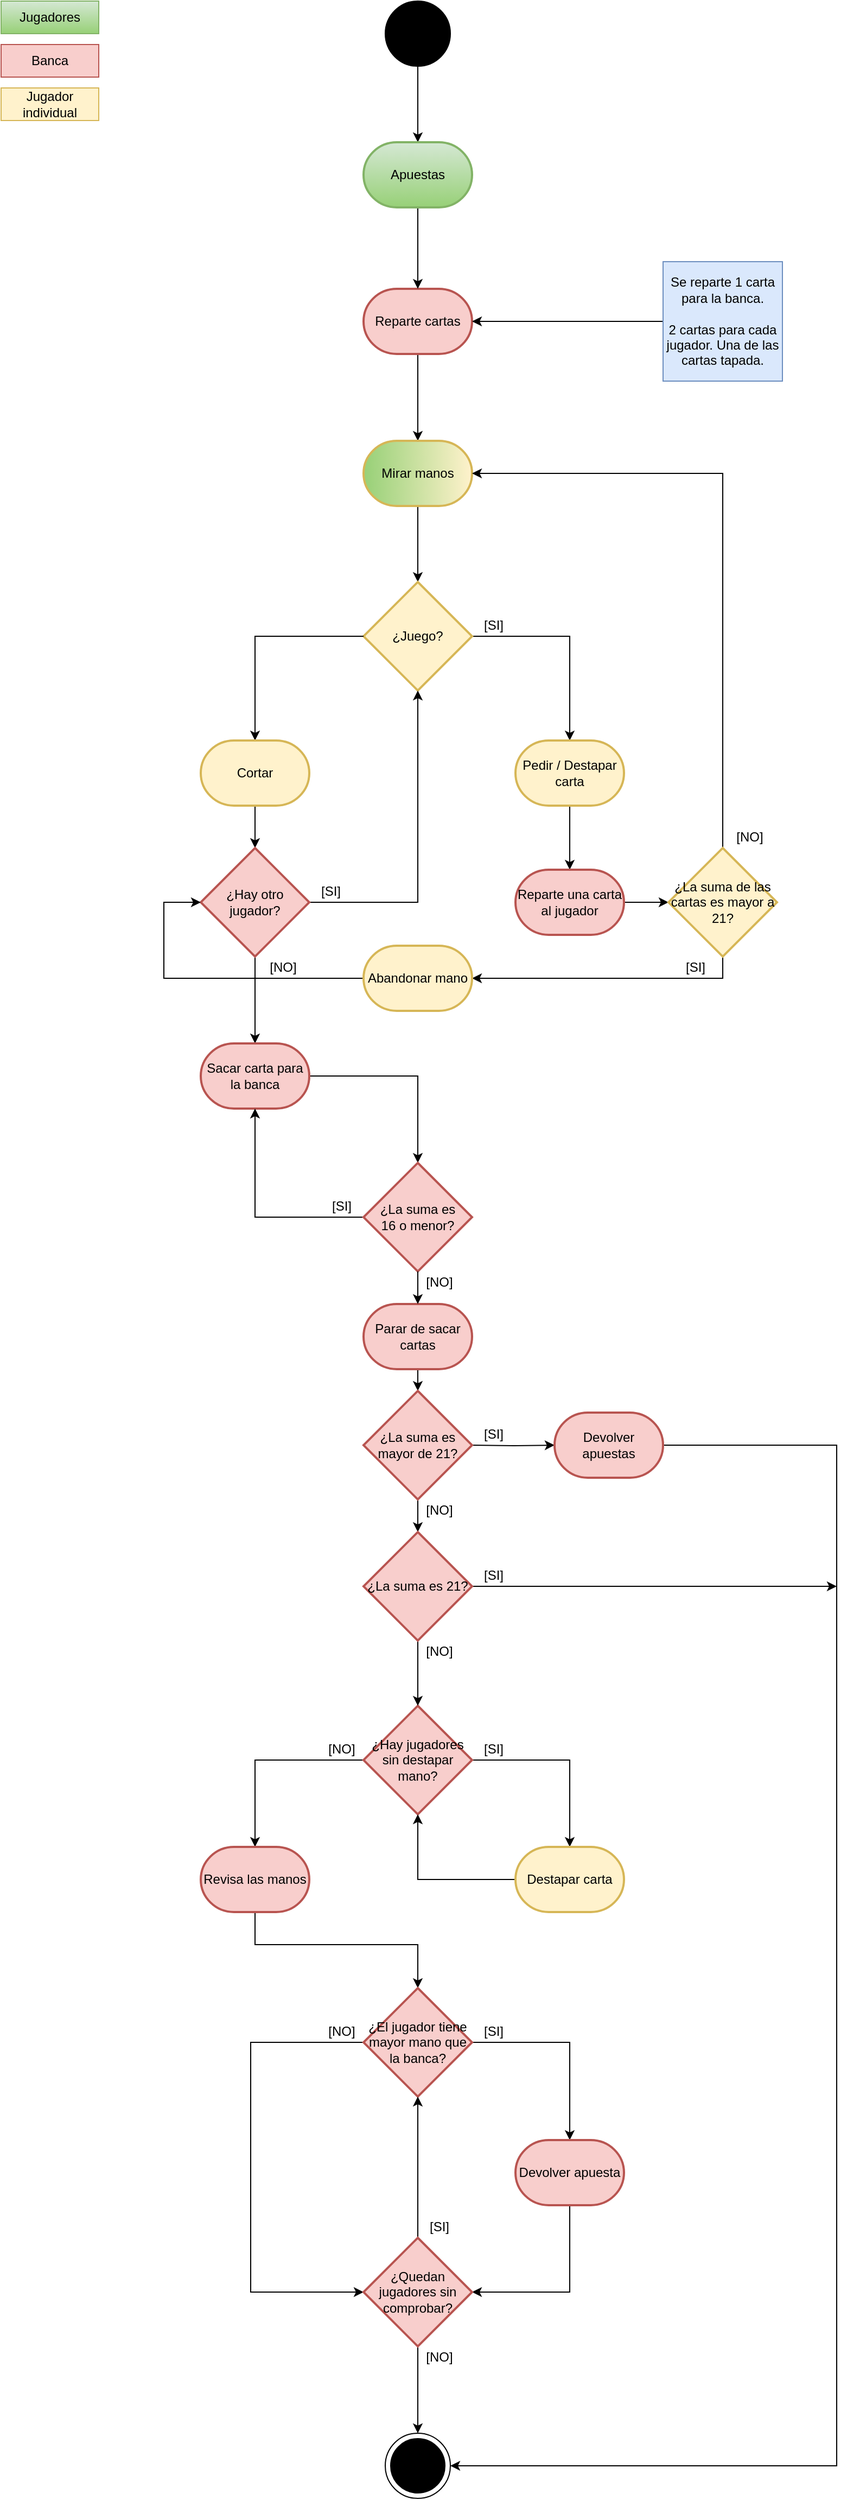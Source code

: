 <mxfile version="13.7.9" type="device"><diagram id="K2ahWtyJHRapCGM3iDgw" name="Página-1"><mxGraphModel dx="1024" dy="1761" grid="1" gridSize="10" guides="1" tooltips="1" connect="1" arrows="1" fold="1" page="1" pageScale="1" pageWidth="827" pageHeight="1169" math="0" shadow="0"><root><mxCell id="0"/><mxCell id="1" parent="0"/><mxCell id="1eTTexicD7tVvNAE-BYd-19" style="edgeStyle=orthogonalEdgeStyle;rounded=0;orthogonalLoop=1;jettySize=auto;html=1;" parent="1" source="1eTTexicD7tVvNAE-BYd-1" target="1eTTexicD7tVvNAE-BYd-18" edge="1"><mxGeometry relative="1" as="geometry"/></mxCell><mxCell id="1eTTexicD7tVvNAE-BYd-1" value="" style="ellipse;whiteSpace=wrap;html=1;aspect=fixed;fillColor=#000000;" parent="1" vertex="1"><mxGeometry x="384" y="-1150" width="60" height="60" as="geometry"/></mxCell><mxCell id="1eTTexicD7tVvNAE-BYd-9" style="edgeStyle=orthogonalEdgeStyle;rounded=0;orthogonalLoop=1;jettySize=auto;html=1;" parent="1" source="1eTTexicD7tVvNAE-BYd-2" target="1eTTexicD7tVvNAE-BYd-8" edge="1"><mxGeometry relative="1" as="geometry"/></mxCell><mxCell id="1eTTexicD7tVvNAE-BYd-2" value="Reparte cartas" style="strokeWidth=2;html=1;shape=mxgraph.flowchart.terminator;whiteSpace=wrap;fillColor=#f8cecc;strokeColor=#b85450;" parent="1" vertex="1"><mxGeometry x="364" y="-885" width="100" height="60" as="geometry"/></mxCell><mxCell id="1eTTexicD7tVvNAE-BYd-7" style="edgeStyle=orthogonalEdgeStyle;rounded=0;orthogonalLoop=1;jettySize=auto;html=1;" parent="1" source="1eTTexicD7tVvNAE-BYd-6" target="1eTTexicD7tVvNAE-BYd-2" edge="1"><mxGeometry relative="1" as="geometry"/></mxCell><mxCell id="1eTTexicD7tVvNAE-BYd-6" value="Se reparte 1 carta para la banca.&lt;br&gt;&lt;br&gt;2 cartas para cada jugador. Una de las cartas tapada." style="whiteSpace=wrap;html=1;aspect=fixed;fillColor=#dae8fc;strokeColor=#6c8ebf;" parent="1" vertex="1"><mxGeometry x="640" y="-910" width="110" height="110" as="geometry"/></mxCell><mxCell id="1eTTexicD7tVvNAE-BYd-11" style="edgeStyle=orthogonalEdgeStyle;rounded=0;orthogonalLoop=1;jettySize=auto;html=1;entryX=0.5;entryY=0;entryDx=0;entryDy=0;entryPerimeter=0;" parent="1" source="1eTTexicD7tVvNAE-BYd-8" target="1eTTexicD7tVvNAE-BYd-10" edge="1"><mxGeometry relative="1" as="geometry"/></mxCell><mxCell id="1eTTexicD7tVvNAE-BYd-8" value="Mirar manos" style="strokeWidth=2;html=1;shape=mxgraph.flowchart.terminator;whiteSpace=wrap;strokeColor=#d6b656;gradientDirection=east;gradientColor=#FFF2CC;fillColor=#97D077;" parent="1" vertex="1"><mxGeometry x="364" y="-745" width="100" height="60" as="geometry"/></mxCell><mxCell id="1eTTexicD7tVvNAE-BYd-13" style="edgeStyle=orthogonalEdgeStyle;rounded=0;orthogonalLoop=1;jettySize=auto;html=1;" parent="1" source="1eTTexicD7tVvNAE-BYd-10" target="1eTTexicD7tVvNAE-BYd-12" edge="1"><mxGeometry relative="1" as="geometry"/></mxCell><mxCell id="1eTTexicD7tVvNAE-BYd-10" value="¿Juego?" style="strokeWidth=2;html=1;shape=mxgraph.flowchart.decision;whiteSpace=wrap;fillColor=#fff2cc;strokeColor=#d6b656;" parent="1" vertex="1"><mxGeometry x="364" y="-615" width="100" height="100" as="geometry"/></mxCell><mxCell id="1eTTexicD7tVvNAE-BYd-22" style="edgeStyle=orthogonalEdgeStyle;rounded=0;orthogonalLoop=1;jettySize=auto;html=1;" parent="1" source="1eTTexicD7tVvNAE-BYd-12" target="1eTTexicD7tVvNAE-BYd-21" edge="1"><mxGeometry relative="1" as="geometry"/></mxCell><mxCell id="1eTTexicD7tVvNAE-BYd-12" value="Pedir / Destapar carta" style="strokeWidth=2;html=1;shape=mxgraph.flowchart.terminator;whiteSpace=wrap;fillColor=#fff2cc;strokeColor=#d6b656;" parent="1" vertex="1"><mxGeometry x="504" y="-469" width="100" height="60" as="geometry"/></mxCell><mxCell id="1eTTexicD7tVvNAE-BYd-14" style="edgeStyle=orthogonalEdgeStyle;rounded=0;orthogonalLoop=1;jettySize=auto;html=1;exitX=0;exitY=0.5;exitDx=0;exitDy=0;exitPerimeter=0;" parent="1" source="1eTTexicD7tVvNAE-BYd-10" target="1eTTexicD7tVvNAE-BYd-15" edge="1"><mxGeometry relative="1" as="geometry"><mxPoint x="190" y="-565" as="sourcePoint"/></mxGeometry></mxCell><mxCell id="1eTTexicD7tVvNAE-BYd-28" style="edgeStyle=orthogonalEdgeStyle;rounded=0;orthogonalLoop=1;jettySize=auto;html=1;entryX=0.5;entryY=0;entryDx=0;entryDy=0;entryPerimeter=0;" parent="1" source="1eTTexicD7tVvNAE-BYd-15" target="1eTTexicD7tVvNAE-BYd-25" edge="1"><mxGeometry relative="1" as="geometry"/></mxCell><mxCell id="1eTTexicD7tVvNAE-BYd-15" value="Cortar" style="strokeWidth=2;html=1;shape=mxgraph.flowchart.terminator;whiteSpace=wrap;fillColor=#fff2cc;strokeColor=#d6b656;" parent="1" vertex="1"><mxGeometry x="214" y="-469" width="100" height="60" as="geometry"/></mxCell><mxCell id="1eTTexicD7tVvNAE-BYd-16" value="[SI]" style="text;html=1;strokeColor=none;fillColor=none;align=center;verticalAlign=middle;whiteSpace=wrap;rounded=0;" parent="1" vertex="1"><mxGeometry x="464" y="-585" width="40" height="20" as="geometry"/></mxCell><mxCell id="1eTTexicD7tVvNAE-BYd-17" value="[NO]" style="text;html=1;strokeColor=none;fillColor=none;align=center;verticalAlign=middle;whiteSpace=wrap;rounded=0;" parent="1" vertex="1"><mxGeometry x="700" y="-390" width="40" height="20" as="geometry"/></mxCell><mxCell id="1eTTexicD7tVvNAE-BYd-20" style="edgeStyle=orthogonalEdgeStyle;rounded=0;orthogonalLoop=1;jettySize=auto;html=1;entryX=0.5;entryY=0;entryDx=0;entryDy=0;entryPerimeter=0;" parent="1" source="1eTTexicD7tVvNAE-BYd-18" target="1eTTexicD7tVvNAE-BYd-2" edge="1"><mxGeometry relative="1" as="geometry"/></mxCell><mxCell id="1eTTexicD7tVvNAE-BYd-18" value="Apuestas" style="strokeWidth=2;html=1;shape=mxgraph.flowchart.terminator;whiteSpace=wrap;fillColor=#d5e8d4;strokeColor=#82b366;gradientColor=#97d077;" parent="1" vertex="1"><mxGeometry x="364" y="-1020" width="100" height="60" as="geometry"/></mxCell><mxCell id="1eTTexicD7tVvNAE-BYd-51" style="edgeStyle=orthogonalEdgeStyle;rounded=0;orthogonalLoop=1;jettySize=auto;html=1;entryX=0;entryY=0.5;entryDx=0;entryDy=0;entryPerimeter=0;" parent="1" source="1eTTexicD7tVvNAE-BYd-21" target="1eTTexicD7tVvNAE-BYd-49" edge="1"><mxGeometry relative="1" as="geometry"/></mxCell><mxCell id="1eTTexicD7tVvNAE-BYd-21" value="Reparte una carta al jugador" style="strokeWidth=2;html=1;shape=mxgraph.flowchart.terminator;whiteSpace=wrap;fillColor=#f8cecc;strokeColor=#b85450;" parent="1" vertex="1"><mxGeometry x="504" y="-350" width="100" height="60" as="geometry"/></mxCell><mxCell id="1eTTexicD7tVvNAE-BYd-26" style="edgeStyle=orthogonalEdgeStyle;rounded=0;orthogonalLoop=1;jettySize=auto;html=1;entryX=0.5;entryY=1;entryDx=0;entryDy=0;entryPerimeter=0;" parent="1" source="1eTTexicD7tVvNAE-BYd-25" target="1eTTexicD7tVvNAE-BYd-10" edge="1"><mxGeometry relative="1" as="geometry"/></mxCell><mxCell id="1eTTexicD7tVvNAE-BYd-31" style="edgeStyle=orthogonalEdgeStyle;rounded=0;orthogonalLoop=1;jettySize=auto;html=1;entryX=0.5;entryY=0;entryDx=0;entryDy=0;entryPerimeter=0;" parent="1" source="1eTTexicD7tVvNAE-BYd-25" target="1eTTexicD7tVvNAE-BYd-30" edge="1"><mxGeometry relative="1" as="geometry"/></mxCell><mxCell id="1eTTexicD7tVvNAE-BYd-25" value="¿Hay otro jugador?" style="strokeWidth=2;html=1;shape=mxgraph.flowchart.decision;whiteSpace=wrap;fillColor=#f8cecc;strokeColor=#b85450;" parent="1" vertex="1"><mxGeometry x="214" y="-370" width="100" height="100" as="geometry"/></mxCell><mxCell id="1eTTexicD7tVvNAE-BYd-27" value="[SI]" style="text;html=1;strokeColor=none;fillColor=none;align=center;verticalAlign=middle;whiteSpace=wrap;rounded=0;" parent="1" vertex="1"><mxGeometry x="314" y="-340" width="40" height="20" as="geometry"/></mxCell><mxCell id="1eTTexicD7tVvNAE-BYd-34" style="edgeStyle=orthogonalEdgeStyle;rounded=0;orthogonalLoop=1;jettySize=auto;html=1;entryX=0.5;entryY=0;entryDx=0;entryDy=0;entryPerimeter=0;" parent="1" source="1eTTexicD7tVvNAE-BYd-30" target="1eTTexicD7tVvNAE-BYd-33" edge="1"><mxGeometry relative="1" as="geometry"/></mxCell><mxCell id="1eTTexicD7tVvNAE-BYd-30" value="Sacar carta para la banca" style="strokeWidth=2;html=1;shape=mxgraph.flowchart.terminator;whiteSpace=wrap;fillColor=#f8cecc;strokeColor=#b85450;" parent="1" vertex="1"><mxGeometry x="214" y="-190" width="100" height="60" as="geometry"/></mxCell><mxCell id="1eTTexicD7tVvNAE-BYd-32" value="[NO]" style="text;html=1;strokeColor=none;fillColor=none;align=center;verticalAlign=middle;whiteSpace=wrap;rounded=0;" parent="1" vertex="1"><mxGeometry x="270" y="-270" width="40" height="20" as="geometry"/></mxCell><mxCell id="1eTTexicD7tVvNAE-BYd-37" style="edgeStyle=orthogonalEdgeStyle;rounded=0;orthogonalLoop=1;jettySize=auto;html=1;entryX=0.5;entryY=1;entryDx=0;entryDy=0;entryPerimeter=0;" parent="1" source="1eTTexicD7tVvNAE-BYd-33" target="1eTTexicD7tVvNAE-BYd-30" edge="1"><mxGeometry relative="1" as="geometry"/></mxCell><mxCell id="1eTTexicD7tVvNAE-BYd-88" style="edgeStyle=orthogonalEdgeStyle;rounded=0;orthogonalLoop=1;jettySize=auto;html=1;" parent="1" source="1eTTexicD7tVvNAE-BYd-44" target="1eTTexicD7tVvNAE-BYd-86" edge="1"><mxGeometry relative="1" as="geometry"/></mxCell><mxCell id="1eTTexicD7tVvNAE-BYd-33" value="¿La suma es&lt;br&gt;16 o menor?" style="strokeWidth=2;html=1;shape=mxgraph.flowchart.decision;whiteSpace=wrap;fillColor=#f8cecc;strokeColor=#b85450;" parent="1" vertex="1"><mxGeometry x="364" y="-80" width="100" height="100" as="geometry"/></mxCell><mxCell id="1eTTexicD7tVvNAE-BYd-35" value="[SI]" style="text;html=1;strokeColor=none;fillColor=none;align=center;verticalAlign=middle;whiteSpace=wrap;rounded=0;" parent="1" vertex="1"><mxGeometry x="324" y="-50" width="40" height="20" as="geometry"/></mxCell><mxCell id="1eTTexicD7tVvNAE-BYd-41" value="[NO]" style="text;html=1;strokeColor=none;fillColor=none;align=center;verticalAlign=middle;whiteSpace=wrap;rounded=0;" parent="1" vertex="1"><mxGeometry x="414" y="20" width="40" height="20" as="geometry"/></mxCell><mxCell id="1eTTexicD7tVvNAE-BYd-47" style="edgeStyle=orthogonalEdgeStyle;rounded=0;orthogonalLoop=1;jettySize=auto;html=1;entryX=0.5;entryY=0;entryDx=0;entryDy=0;entryPerimeter=0;" parent="1" source="1eTTexicD7tVvNAE-BYd-42" target="1eTTexicD7tVvNAE-BYd-46" edge="1"><mxGeometry relative="1" as="geometry"/></mxCell><mxCell id="1eTTexicD7tVvNAE-BYd-62" style="edgeStyle=orthogonalEdgeStyle;rounded=0;orthogonalLoop=1;jettySize=auto;html=1;entryX=0.5;entryY=0;entryDx=0;entryDy=0;entryPerimeter=0;" parent="1" source="1eTTexicD7tVvNAE-BYd-42" target="1eTTexicD7tVvNAE-BYd-61" edge="1"><mxGeometry relative="1" as="geometry"/></mxCell><mxCell id="1eTTexicD7tVvNAE-BYd-42" value="¿Hay jugadores sin destapar mano?" style="strokeWidth=2;html=1;shape=mxgraph.flowchart.decision;whiteSpace=wrap;fillColor=#f8cecc;strokeColor=#b85450;" parent="1" vertex="1"><mxGeometry x="364" y="420" width="100" height="100" as="geometry"/></mxCell><mxCell id="1eTTexicD7tVvNAE-BYd-56" style="edgeStyle=orthogonalEdgeStyle;rounded=0;orthogonalLoop=1;jettySize=auto;html=1;entryX=0.5;entryY=1;entryDx=0;entryDy=0;entryPerimeter=0;" parent="1" source="1eTTexicD7tVvNAE-BYd-46" target="1eTTexicD7tVvNAE-BYd-42" edge="1"><mxGeometry relative="1" as="geometry"/></mxCell><mxCell id="1eTTexicD7tVvNAE-BYd-46" value="Destapar carta" style="strokeWidth=2;html=1;shape=mxgraph.flowchart.terminator;whiteSpace=wrap;fillColor=#fff2cc;strokeColor=#d6b656;" parent="1" vertex="1"><mxGeometry x="504" y="550" width="100" height="60" as="geometry"/></mxCell><mxCell id="1eTTexicD7tVvNAE-BYd-48" value="[SI]" style="text;html=1;strokeColor=none;fillColor=none;align=center;verticalAlign=middle;whiteSpace=wrap;rounded=0;" parent="1" vertex="1"><mxGeometry x="464" y="450" width="40" height="20" as="geometry"/></mxCell><mxCell id="1eTTexicD7tVvNAE-BYd-52" style="edgeStyle=orthogonalEdgeStyle;rounded=0;orthogonalLoop=1;jettySize=auto;html=1;entryX=1;entryY=0.5;entryDx=0;entryDy=0;entryPerimeter=0;" parent="1" source="1eTTexicD7tVvNAE-BYd-49" target="1eTTexicD7tVvNAE-BYd-8" edge="1"><mxGeometry relative="1" as="geometry"><Array as="points"><mxPoint x="695" y="-715"/></Array></mxGeometry></mxCell><mxCell id="1eTTexicD7tVvNAE-BYd-83" style="edgeStyle=orthogonalEdgeStyle;rounded=0;orthogonalLoop=1;jettySize=auto;html=1;entryX=1;entryY=0.5;entryDx=0;entryDy=0;entryPerimeter=0;" parent="1" source="1eTTexicD7tVvNAE-BYd-49" target="1eTTexicD7tVvNAE-BYd-82" edge="1"><mxGeometry relative="1" as="geometry"><Array as="points"><mxPoint x="695" y="-250"/></Array></mxGeometry></mxCell><mxCell id="1eTTexicD7tVvNAE-BYd-49" value="¿La suma de las cartas es mayor a 21?" style="strokeWidth=2;html=1;shape=mxgraph.flowchart.decision;whiteSpace=wrap;fillColor=#fff2cc;strokeColor=#d6b656;" parent="1" vertex="1"><mxGeometry x="645" y="-370" width="100" height="100" as="geometry"/></mxCell><mxCell id="1eTTexicD7tVvNAE-BYd-53" value="[SI]" style="text;html=1;strokeColor=none;fillColor=none;align=center;verticalAlign=middle;whiteSpace=wrap;rounded=0;" parent="1" vertex="1"><mxGeometry x="650" y="-270" width="40" height="20" as="geometry"/></mxCell><mxCell id="1eTTexicD7tVvNAE-BYd-66" style="edgeStyle=orthogonalEdgeStyle;rounded=0;orthogonalLoop=1;jettySize=auto;html=1;entryX=0.5;entryY=0;entryDx=0;entryDy=0;entryPerimeter=0;" parent="1" source="1eTTexicD7tVvNAE-BYd-61" target="1eTTexicD7tVvNAE-BYd-64" edge="1"><mxGeometry relative="1" as="geometry"><Array as="points"><mxPoint x="264" y="640"/><mxPoint x="414" y="640"/></Array></mxGeometry></mxCell><mxCell id="1eTTexicD7tVvNAE-BYd-61" value="Revisa las manos" style="strokeWidth=2;html=1;shape=mxgraph.flowchart.terminator;whiteSpace=wrap;fillColor=#f8cecc;strokeColor=#b85450;" parent="1" vertex="1"><mxGeometry x="214" y="550" width="100" height="60" as="geometry"/></mxCell><mxCell id="1eTTexicD7tVvNAE-BYd-63" value="[NO]" style="text;html=1;strokeColor=none;fillColor=none;align=center;verticalAlign=middle;whiteSpace=wrap;rounded=0;" parent="1" vertex="1"><mxGeometry x="324" y="450" width="40" height="20" as="geometry"/></mxCell><mxCell id="1eTTexicD7tVvNAE-BYd-69" style="edgeStyle=orthogonalEdgeStyle;rounded=0;orthogonalLoop=1;jettySize=auto;html=1;entryX=0.5;entryY=0;entryDx=0;entryDy=0;entryPerimeter=0;" parent="1" source="1eTTexicD7tVvNAE-BYd-64" target="1eTTexicD7tVvNAE-BYd-68" edge="1"><mxGeometry relative="1" as="geometry"/></mxCell><mxCell id="1eTTexicD7tVvNAE-BYd-79" style="edgeStyle=orthogonalEdgeStyle;rounded=0;orthogonalLoop=1;jettySize=auto;html=1;entryX=0;entryY=0.5;entryDx=0;entryDy=0;entryPerimeter=0;" parent="1" edge="1"><mxGeometry relative="1" as="geometry"><mxPoint x="364" y="730" as="sourcePoint"/><mxPoint x="364" y="960" as="targetPoint"/><Array as="points"><mxPoint x="260" y="730"/><mxPoint x="260" y="960"/></Array></mxGeometry></mxCell><mxCell id="1eTTexicD7tVvNAE-BYd-64" value="¿El jugador tiene mayor mano que la banca?" style="strokeWidth=2;html=1;shape=mxgraph.flowchart.decision;whiteSpace=wrap;fillColor=#f8cecc;strokeColor=#b85450;" parent="1" vertex="1"><mxGeometry x="364" y="680" width="100" height="100" as="geometry"/></mxCell><mxCell id="1eTTexicD7tVvNAE-BYd-72" style="edgeStyle=orthogonalEdgeStyle;rounded=0;orthogonalLoop=1;jettySize=auto;html=1;entryX=1;entryY=0.5;entryDx=0;entryDy=0;entryPerimeter=0;" parent="1" source="1eTTexicD7tVvNAE-BYd-68" target="1eTTexicD7tVvNAE-BYd-71" edge="1"><mxGeometry relative="1" as="geometry"><Array as="points"><mxPoint x="554" y="960"/></Array></mxGeometry></mxCell><mxCell id="1eTTexicD7tVvNAE-BYd-68" value="Devolver apuesta" style="strokeWidth=2;html=1;shape=mxgraph.flowchart.terminator;whiteSpace=wrap;fillColor=#f8cecc;strokeColor=#b85450;" parent="1" vertex="1"><mxGeometry x="504" y="820" width="100" height="60" as="geometry"/></mxCell><mxCell id="1eTTexicD7tVvNAE-BYd-70" value="[SI]" style="text;html=1;strokeColor=none;fillColor=none;align=center;verticalAlign=middle;whiteSpace=wrap;rounded=0;" parent="1" vertex="1"><mxGeometry x="464" y="710" width="40" height="20" as="geometry"/></mxCell><mxCell id="1eTTexicD7tVvNAE-BYd-73" style="edgeStyle=orthogonalEdgeStyle;rounded=0;orthogonalLoop=1;jettySize=auto;html=1;entryX=0.5;entryY=1;entryDx=0;entryDy=0;entryPerimeter=0;" parent="1" source="1eTTexicD7tVvNAE-BYd-71" target="1eTTexicD7tVvNAE-BYd-64" edge="1"><mxGeometry relative="1" as="geometry"/></mxCell><mxCell id="1eTTexicD7tVvNAE-BYd-77" style="edgeStyle=orthogonalEdgeStyle;rounded=0;orthogonalLoop=1;jettySize=auto;html=1;entryX=0.5;entryY=0;entryDx=0;entryDy=0;" parent="1" source="1eTTexicD7tVvNAE-BYd-71" target="1eTTexicD7tVvNAE-BYd-75" edge="1"><mxGeometry relative="1" as="geometry"/></mxCell><mxCell id="1eTTexicD7tVvNAE-BYd-71" value="¿Quedan jugadores sin comprobar?" style="strokeWidth=2;html=1;shape=mxgraph.flowchart.decision;whiteSpace=wrap;fillColor=#f8cecc;strokeColor=#b85450;" parent="1" vertex="1"><mxGeometry x="364" y="910" width="100" height="100" as="geometry"/></mxCell><mxCell id="1eTTexicD7tVvNAE-BYd-74" value="[SI]" style="text;html=1;strokeColor=none;fillColor=none;align=center;verticalAlign=middle;whiteSpace=wrap;rounded=0;" parent="1" vertex="1"><mxGeometry x="414" y="890" width="40" height="20" as="geometry"/></mxCell><mxCell id="1eTTexicD7tVvNAE-BYd-75" value="" style="ellipse;whiteSpace=wrap;html=1;aspect=fixed;fillColor=#FFFFFF;" parent="1" vertex="1"><mxGeometry x="384" y="1090" width="60" height="60" as="geometry"/></mxCell><mxCell id="1eTTexicD7tVvNAE-BYd-76" value="" style="ellipse;whiteSpace=wrap;html=1;aspect=fixed;fillColor=#000000;" parent="1" vertex="1"><mxGeometry x="389" y="1095" width="50" height="50" as="geometry"/></mxCell><mxCell id="1eTTexicD7tVvNAE-BYd-78" value="[NO]" style="text;html=1;strokeColor=none;fillColor=none;align=center;verticalAlign=middle;whiteSpace=wrap;rounded=0;" parent="1" vertex="1"><mxGeometry x="414" y="1010" width="40" height="20" as="geometry"/></mxCell><mxCell id="1eTTexicD7tVvNAE-BYd-80" value="[NO]" style="text;html=1;strokeColor=none;fillColor=none;align=center;verticalAlign=middle;whiteSpace=wrap;rounded=0;" parent="1" vertex="1"><mxGeometry x="324" y="710" width="40" height="20" as="geometry"/></mxCell><mxCell id="1eTTexicD7tVvNAE-BYd-85" style="edgeStyle=orthogonalEdgeStyle;rounded=0;orthogonalLoop=1;jettySize=auto;html=1;entryX=0;entryY=0.5;entryDx=0;entryDy=0;entryPerimeter=0;" parent="1" source="1eTTexicD7tVvNAE-BYd-82" target="1eTTexicD7tVvNAE-BYd-25" edge="1"><mxGeometry relative="1" as="geometry"><Array as="points"><mxPoint x="180" y="-250"/><mxPoint x="180" y="-320"/></Array></mxGeometry></mxCell><mxCell id="1eTTexicD7tVvNAE-BYd-82" value="Abandonar mano" style="strokeWidth=2;html=1;shape=mxgraph.flowchart.terminator;whiteSpace=wrap;fillColor=#fff2cc;strokeColor=#d6b656;" parent="1" vertex="1"><mxGeometry x="364" y="-280" width="100" height="60" as="geometry"/></mxCell><mxCell id="1eTTexicD7tVvNAE-BYd-90" style="edgeStyle=orthogonalEdgeStyle;rounded=0;orthogonalLoop=1;jettySize=auto;html=1;entryX=0;entryY=0.5;entryDx=0;entryDy=0;entryPerimeter=0;" parent="1" target="1eTTexicD7tVvNAE-BYd-89" edge="1"><mxGeometry relative="1" as="geometry"><mxPoint x="464" y="180" as="sourcePoint"/></mxGeometry></mxCell><mxCell id="1eTTexicD7tVvNAE-BYd-94" style="edgeStyle=orthogonalEdgeStyle;rounded=0;orthogonalLoop=1;jettySize=auto;html=1;entryX=0.5;entryY=0;entryDx=0;entryDy=0;entryPerimeter=0;" parent="1" target="1eTTexicD7tVvNAE-BYd-93" edge="1"><mxGeometry relative="1" as="geometry"><mxPoint x="414" y="230" as="sourcePoint"/></mxGeometry></mxCell><mxCell id="1eTTexicD7tVvNAE-BYd-86" value="¿La suma es&lt;br&gt;mayor de 21?" style="strokeWidth=2;html=1;shape=mxgraph.flowchart.decision;whiteSpace=wrap;fillColor=#f8cecc;strokeColor=#b85450;" parent="1" vertex="1"><mxGeometry x="364" y="130" width="100" height="100" as="geometry"/></mxCell><mxCell id="1eTTexicD7tVvNAE-BYd-92" style="edgeStyle=orthogonalEdgeStyle;rounded=0;orthogonalLoop=1;jettySize=auto;html=1;entryX=1;entryY=0.5;entryDx=0;entryDy=0;" parent="1" source="1eTTexicD7tVvNAE-BYd-89" target="1eTTexicD7tVvNAE-BYd-75" edge="1"><mxGeometry relative="1" as="geometry"><Array as="points"><mxPoint x="800" y="180"/><mxPoint x="800" y="1120"/></Array></mxGeometry></mxCell><mxCell id="1eTTexicD7tVvNAE-BYd-89" value="Devolver apuestas" style="strokeWidth=2;html=1;shape=mxgraph.flowchart.terminator;whiteSpace=wrap;fillColor=#f8cecc;strokeColor=#b85450;" parent="1" vertex="1"><mxGeometry x="540" y="150" width="100" height="60" as="geometry"/></mxCell><mxCell id="1eTTexicD7tVvNAE-BYd-91" value="[SI]" style="text;html=1;strokeColor=none;fillColor=none;align=center;verticalAlign=middle;whiteSpace=wrap;rounded=0;" parent="1" vertex="1"><mxGeometry x="464" y="160" width="40" height="20" as="geometry"/></mxCell><mxCell id="1eTTexicD7tVvNAE-BYd-98" style="edgeStyle=orthogonalEdgeStyle;rounded=0;orthogonalLoop=1;jettySize=auto;html=1;" parent="1" source="1eTTexicD7tVvNAE-BYd-93" edge="1"><mxGeometry relative="1" as="geometry"><mxPoint x="800" y="310" as="targetPoint"/></mxGeometry></mxCell><mxCell id="1eTTexicD7tVvNAE-BYd-100" style="edgeStyle=orthogonalEdgeStyle;rounded=0;orthogonalLoop=1;jettySize=auto;html=1;entryX=0.5;entryY=0;entryDx=0;entryDy=0;entryPerimeter=0;" parent="1" source="1eTTexicD7tVvNAE-BYd-93" target="1eTTexicD7tVvNAE-BYd-42" edge="1"><mxGeometry relative="1" as="geometry"/></mxCell><mxCell id="1eTTexicD7tVvNAE-BYd-93" value="¿La suma es&amp;nbsp;21?" style="strokeWidth=2;html=1;shape=mxgraph.flowchart.decision;whiteSpace=wrap;fillColor=#f8cecc;strokeColor=#b85450;" parent="1" vertex="1"><mxGeometry x="364" y="260" width="100" height="100" as="geometry"/></mxCell><mxCell id="1eTTexicD7tVvNAE-BYd-95" value="[NO]" style="text;html=1;strokeColor=none;fillColor=none;align=center;verticalAlign=middle;whiteSpace=wrap;rounded=0;" parent="1" vertex="1"><mxGeometry x="414" y="230" width="40" height="20" as="geometry"/></mxCell><mxCell id="1eTTexicD7tVvNAE-BYd-44" value="Parar de sacar cartas" style="strokeWidth=2;html=1;shape=mxgraph.flowchart.terminator;whiteSpace=wrap;fillColor=#f8cecc;strokeColor=#b85450;" parent="1" vertex="1"><mxGeometry x="364" y="50" width="100" height="60" as="geometry"/></mxCell><mxCell id="1eTTexicD7tVvNAE-BYd-97" style="edgeStyle=orthogonalEdgeStyle;rounded=0;orthogonalLoop=1;jettySize=auto;html=1;" parent="1" source="1eTTexicD7tVvNAE-BYd-33" target="1eTTexicD7tVvNAE-BYd-44" edge="1"><mxGeometry relative="1" as="geometry"><mxPoint x="414" y="20" as="sourcePoint"/><mxPoint x="414" y="130" as="targetPoint"/></mxGeometry></mxCell><mxCell id="1eTTexicD7tVvNAE-BYd-99" value="[SI]" style="text;html=1;strokeColor=none;fillColor=none;align=center;verticalAlign=middle;whiteSpace=wrap;rounded=0;" parent="1" vertex="1"><mxGeometry x="464" y="290" width="40" height="20" as="geometry"/></mxCell><mxCell id="1eTTexicD7tVvNAE-BYd-101" value="[NO]" style="text;html=1;strokeColor=none;fillColor=none;align=center;verticalAlign=middle;whiteSpace=wrap;rounded=0;" parent="1" vertex="1"><mxGeometry x="414" y="360" width="40" height="20" as="geometry"/></mxCell><mxCell id="ntNZJNjyTBBFl_PAeNRV-1" value="Jugadores" style="rounded=0;whiteSpace=wrap;html=1;fillColor=#d5e8d4;gradientColor=#97d077;strokeColor=#82b366;" vertex="1" parent="1"><mxGeometry x="30" y="-1150" width="90" height="30" as="geometry"/></mxCell><mxCell id="ntNZJNjyTBBFl_PAeNRV-2" value="Banca" style="rounded=0;whiteSpace=wrap;html=1;fillColor=#f8cecc;strokeColor=#b85450;" vertex="1" parent="1"><mxGeometry x="30" y="-1110" width="90" height="30" as="geometry"/></mxCell><mxCell id="ntNZJNjyTBBFl_PAeNRV-3" value="Jugador individual" style="rounded=0;whiteSpace=wrap;html=1;fillColor=#fff2cc;strokeColor=#d6b656;" vertex="1" parent="1"><mxGeometry x="30" y="-1070" width="90" height="30" as="geometry"/></mxCell></root></mxGraphModel></diagram></mxfile>